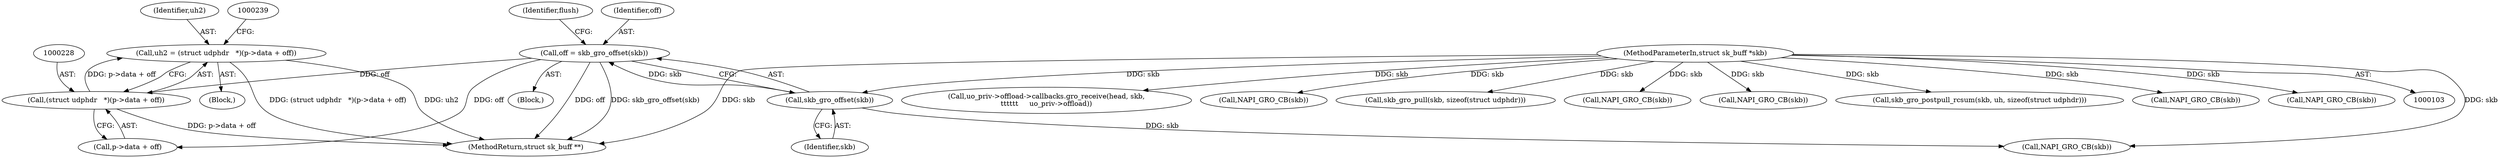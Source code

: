 digraph "0_linux_fac8e0f579695a3ecbc4d3cac369139d7f819971_1@integer" {
"1000225" [label="(Call,uh2 = (struct udphdr   *)(p->data + off))"];
"1000227" [label="(Call,(struct udphdr   *)(p->data + off))"];
"1000116" [label="(Call,off = skb_gro_offset(skb))"];
"1000118" [label="(Call,skb_gro_offset(skb))"];
"1000105" [label="(MethodParameterIn,struct sk_buff *skb)"];
"1000227" [label="(Call,(struct udphdr   *)(p->data + off))"];
"1000289" [label="(Call,uo_priv->offload->callbacks.gro_receive(head, skb,\n\t\t\t\t\t\t     uo_priv->offload))"];
"1000151" [label="(Call,NAPI_GRO_CB(skb))"];
"1000268" [label="(Call,skb_gro_pull(skb, sizeof(struct udphdr)))"];
"1000306" [label="(MethodReturn,struct sk_buff **)"];
"1000122" [label="(Identifier,flush)"];
"1000229" [label="(Call,p->data + off)"];
"1000127" [label="(Call,NAPI_GRO_CB(skb))"];
"1000118" [label="(Call,skb_gro_offset(skb))"];
"1000119" [label="(Identifier,skb)"];
"1000300" [label="(Call,NAPI_GRO_CB(skb))"];
"1000139" [label="(Call,NAPI_GRO_CB(skb))"];
"1000105" [label="(MethodParameterIn,struct sk_buff *skb)"];
"1000272" [label="(Call,skb_gro_postpull_rcsum(skb, uh, sizeof(struct udphdr)))"];
"1000107" [label="(Block,)"];
"1000116" [label="(Call,off = skb_gro_offset(skb))"];
"1000279" [label="(Call,NAPI_GRO_CB(skb))"];
"1000226" [label="(Identifier,uh2)"];
"1000225" [label="(Call,uh2 = (struct udphdr   *)(p->data + off))"];
"1000145" [label="(Call,NAPI_GRO_CB(skb))"];
"1000117" [label="(Identifier,off)"];
"1000217" [label="(Block,)"];
"1000225" -> "1000217"  [label="AST: "];
"1000225" -> "1000227"  [label="CFG: "];
"1000226" -> "1000225"  [label="AST: "];
"1000227" -> "1000225"  [label="AST: "];
"1000239" -> "1000225"  [label="CFG: "];
"1000225" -> "1000306"  [label="DDG: (struct udphdr   *)(p->data + off)"];
"1000225" -> "1000306"  [label="DDG: uh2"];
"1000227" -> "1000225"  [label="DDG: p->data + off"];
"1000227" -> "1000229"  [label="CFG: "];
"1000228" -> "1000227"  [label="AST: "];
"1000229" -> "1000227"  [label="AST: "];
"1000227" -> "1000306"  [label="DDG: p->data + off"];
"1000116" -> "1000227"  [label="DDG: off"];
"1000116" -> "1000107"  [label="AST: "];
"1000116" -> "1000118"  [label="CFG: "];
"1000117" -> "1000116"  [label="AST: "];
"1000118" -> "1000116"  [label="AST: "];
"1000122" -> "1000116"  [label="CFG: "];
"1000116" -> "1000306"  [label="DDG: off"];
"1000116" -> "1000306"  [label="DDG: skb_gro_offset(skb)"];
"1000118" -> "1000116"  [label="DDG: skb"];
"1000116" -> "1000229"  [label="DDG: off"];
"1000118" -> "1000119"  [label="CFG: "];
"1000119" -> "1000118"  [label="AST: "];
"1000105" -> "1000118"  [label="DDG: skb"];
"1000118" -> "1000127"  [label="DDG: skb"];
"1000105" -> "1000103"  [label="AST: "];
"1000105" -> "1000306"  [label="DDG: skb"];
"1000105" -> "1000127"  [label="DDG: skb"];
"1000105" -> "1000139"  [label="DDG: skb"];
"1000105" -> "1000145"  [label="DDG: skb"];
"1000105" -> "1000151"  [label="DDG: skb"];
"1000105" -> "1000268"  [label="DDG: skb"];
"1000105" -> "1000272"  [label="DDG: skb"];
"1000105" -> "1000279"  [label="DDG: skb"];
"1000105" -> "1000289"  [label="DDG: skb"];
"1000105" -> "1000300"  [label="DDG: skb"];
}
